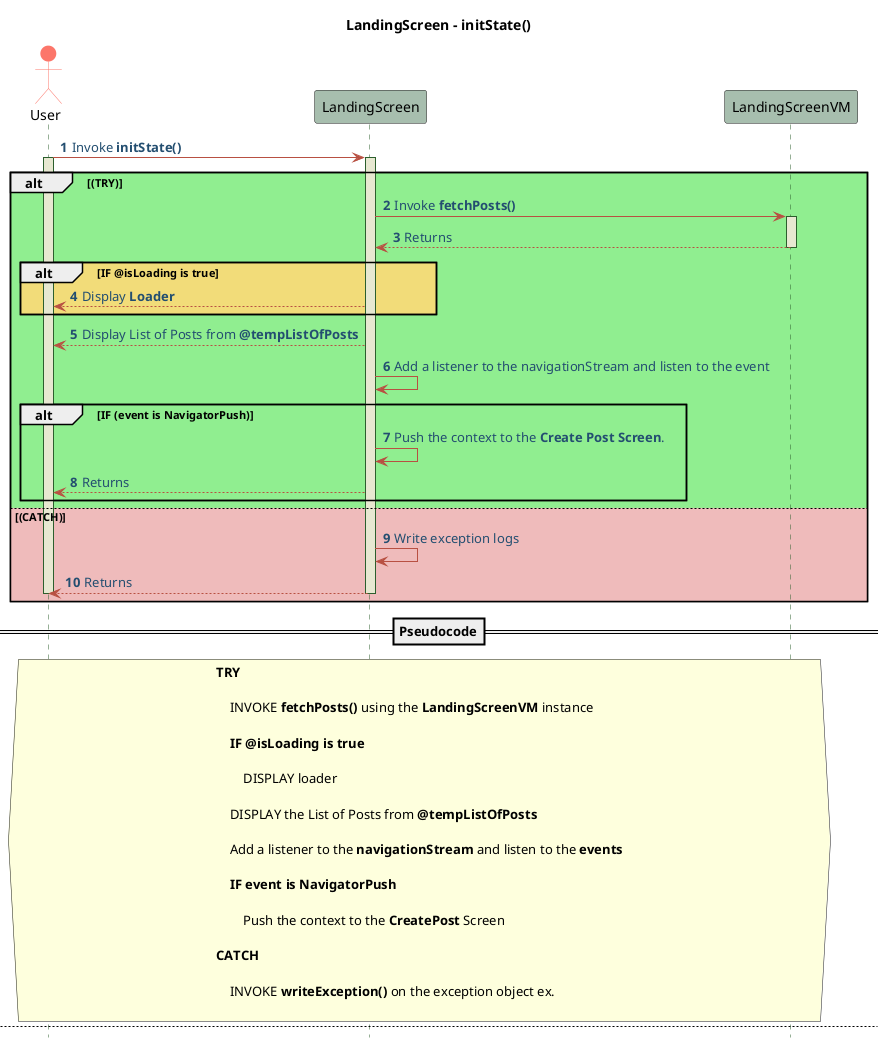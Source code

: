 @startuml LandingScreen-Sequence-Pseudo

!define POSITIVERESPONSE 90EE90
!define NEGATIVEERESPONSE EFBBBB
!define NUETRALRESPONSE F2DC79

skinparam sequence{
    ParticipantBackgroundColor #A7BEAE
    LifeLineBackgroundColor #E7E8D1
    LifeLineBorderColor #2C5F2D
    ActorBackgroundColor #FC766AFF
    ActorBorderColor #FC766AFF
    ArrowColor #B85042
    ArrowFontColor #234E70
}

title   **LandingScreen - initState()**
actor User
autonumber 1
hide footbox
User -> LandingScreen: Invoke **initState()**
activate User
activate LandingScreen
alt #POSITIVERESPONSE (TRY)
    LandingScreen -> LandingScreenVM : Invoke **fetchPosts()**
    activate LandingScreenVM
    LandingScreenVM --> LandingScreen : Returns
    deactivate LandingScreenVM
    alt #NUETRALRESPONSE IF **@isLoading is true**
        LandingScreen --> User : Display **Loader**
    end
    LandingScreen --> User : Display List of Posts from **@tempListOfPosts**

    LandingScreen -> LandingScreen: Add a listener to the navigationStream and listen to the event

alt #POSITIVERESPONSE IF (event is NavigatorPush)
    LandingScreen-> LandingScreen: Push the context to the **Create Post Screen**.
    LandingScreen --> User: Returns
    end

else #NEGATIVEERESPONSE (CATCH)
    LandingScreen -> LandingScreen : Write exception logs
    LandingScreen --> User: Returns
    deactivate LandingScreen
    deactivate User
end

==Pseudocode==
hnote across
**TRY**
    
    INVOKE **fetchPosts()** using the **LandingScreenVM** instance
    
    **IF @isLoading is true**

        DISPLAY loader

    DISPLAY the List of Posts from **@tempListOfPosts**

    Add a listener to the **navigationStream** and listen to the **events**
    
    **IF event is NavigatorPush**

        Push the context to the **CreatePost** Screen

**CATCH**

    INVOKE **writeException()** on the exception object ex.

end note

newpage  **LandingScreen - dispose()**
!define POSITIVERESPONSE 90EE90
!define NEGATIVEERESPONSE EFBBBB
!define NUETRALRESPONSE F2DC79

skinparam sequence{
    ParticipantBackgroundColor #A7BEAE
    LifeLineBackgroundColor #E7E8D1
    LifeLineBorderColor #2C5F2D
    ActorBackgroundColor #FC766AFF
    ActorBorderColor #FC766AFF
    ArrowColor #B85042
    ArrowFontColor #234E70
}

autonumber 1
hide footbox
User -> LandingScreen: Invoke **dispose()** method
activate User
activate LandingScreen
LandingScreen -> LandingScreen: Disposes the **navigationStream**
LandingScreen --> User: Returns
deactivate LandingScreen
deactivate User

==Pseudocode==
hnote across    
    USING **dispose()** method dispose the **navigationStream**
end note

newpage Sort Post Button
autonumber
hide footbox
User -> LandingScreen: **Sort** Button.Clicked
activate User
activate LandingScreen
LandingScreen -> LandingScreenVM: Invoke **sortPosts()**
activate LandingScreenVM
LandingScreenVM --> LandingScreen: Returns
deactivate LandingScreenVM
LandingScreen -> User: Display Sorted Posts
deactivate LandingScreen
deactivate User
==Pseudocode==
hnote across

INVOKE **sortPosts()** method

DISPLAY **Sorted posts** to the User 

end note

newpage Create Post Button
autonumber
hide footbox
User -> LandingScreen: **Post** Button.Clicked
activate User
activate LandingScreen
LandingScreen -> LandingScreenVM: Invoke **navigateToCreatePostScreen()**
activate LandingScreenVM
LandingScreenVM --> LandingScreen: Returns
deactivate LandingScreenVM
LandingScreen -> User: Display **CreatePostScreen**
deactivate LandingScreen
deactivate User
==Pseudocode==
hnote across

INVOKE **navigateToCreatePostScreen()** method

DISPLAY **CreatePostScreen** to the User 
end note
@enduml
